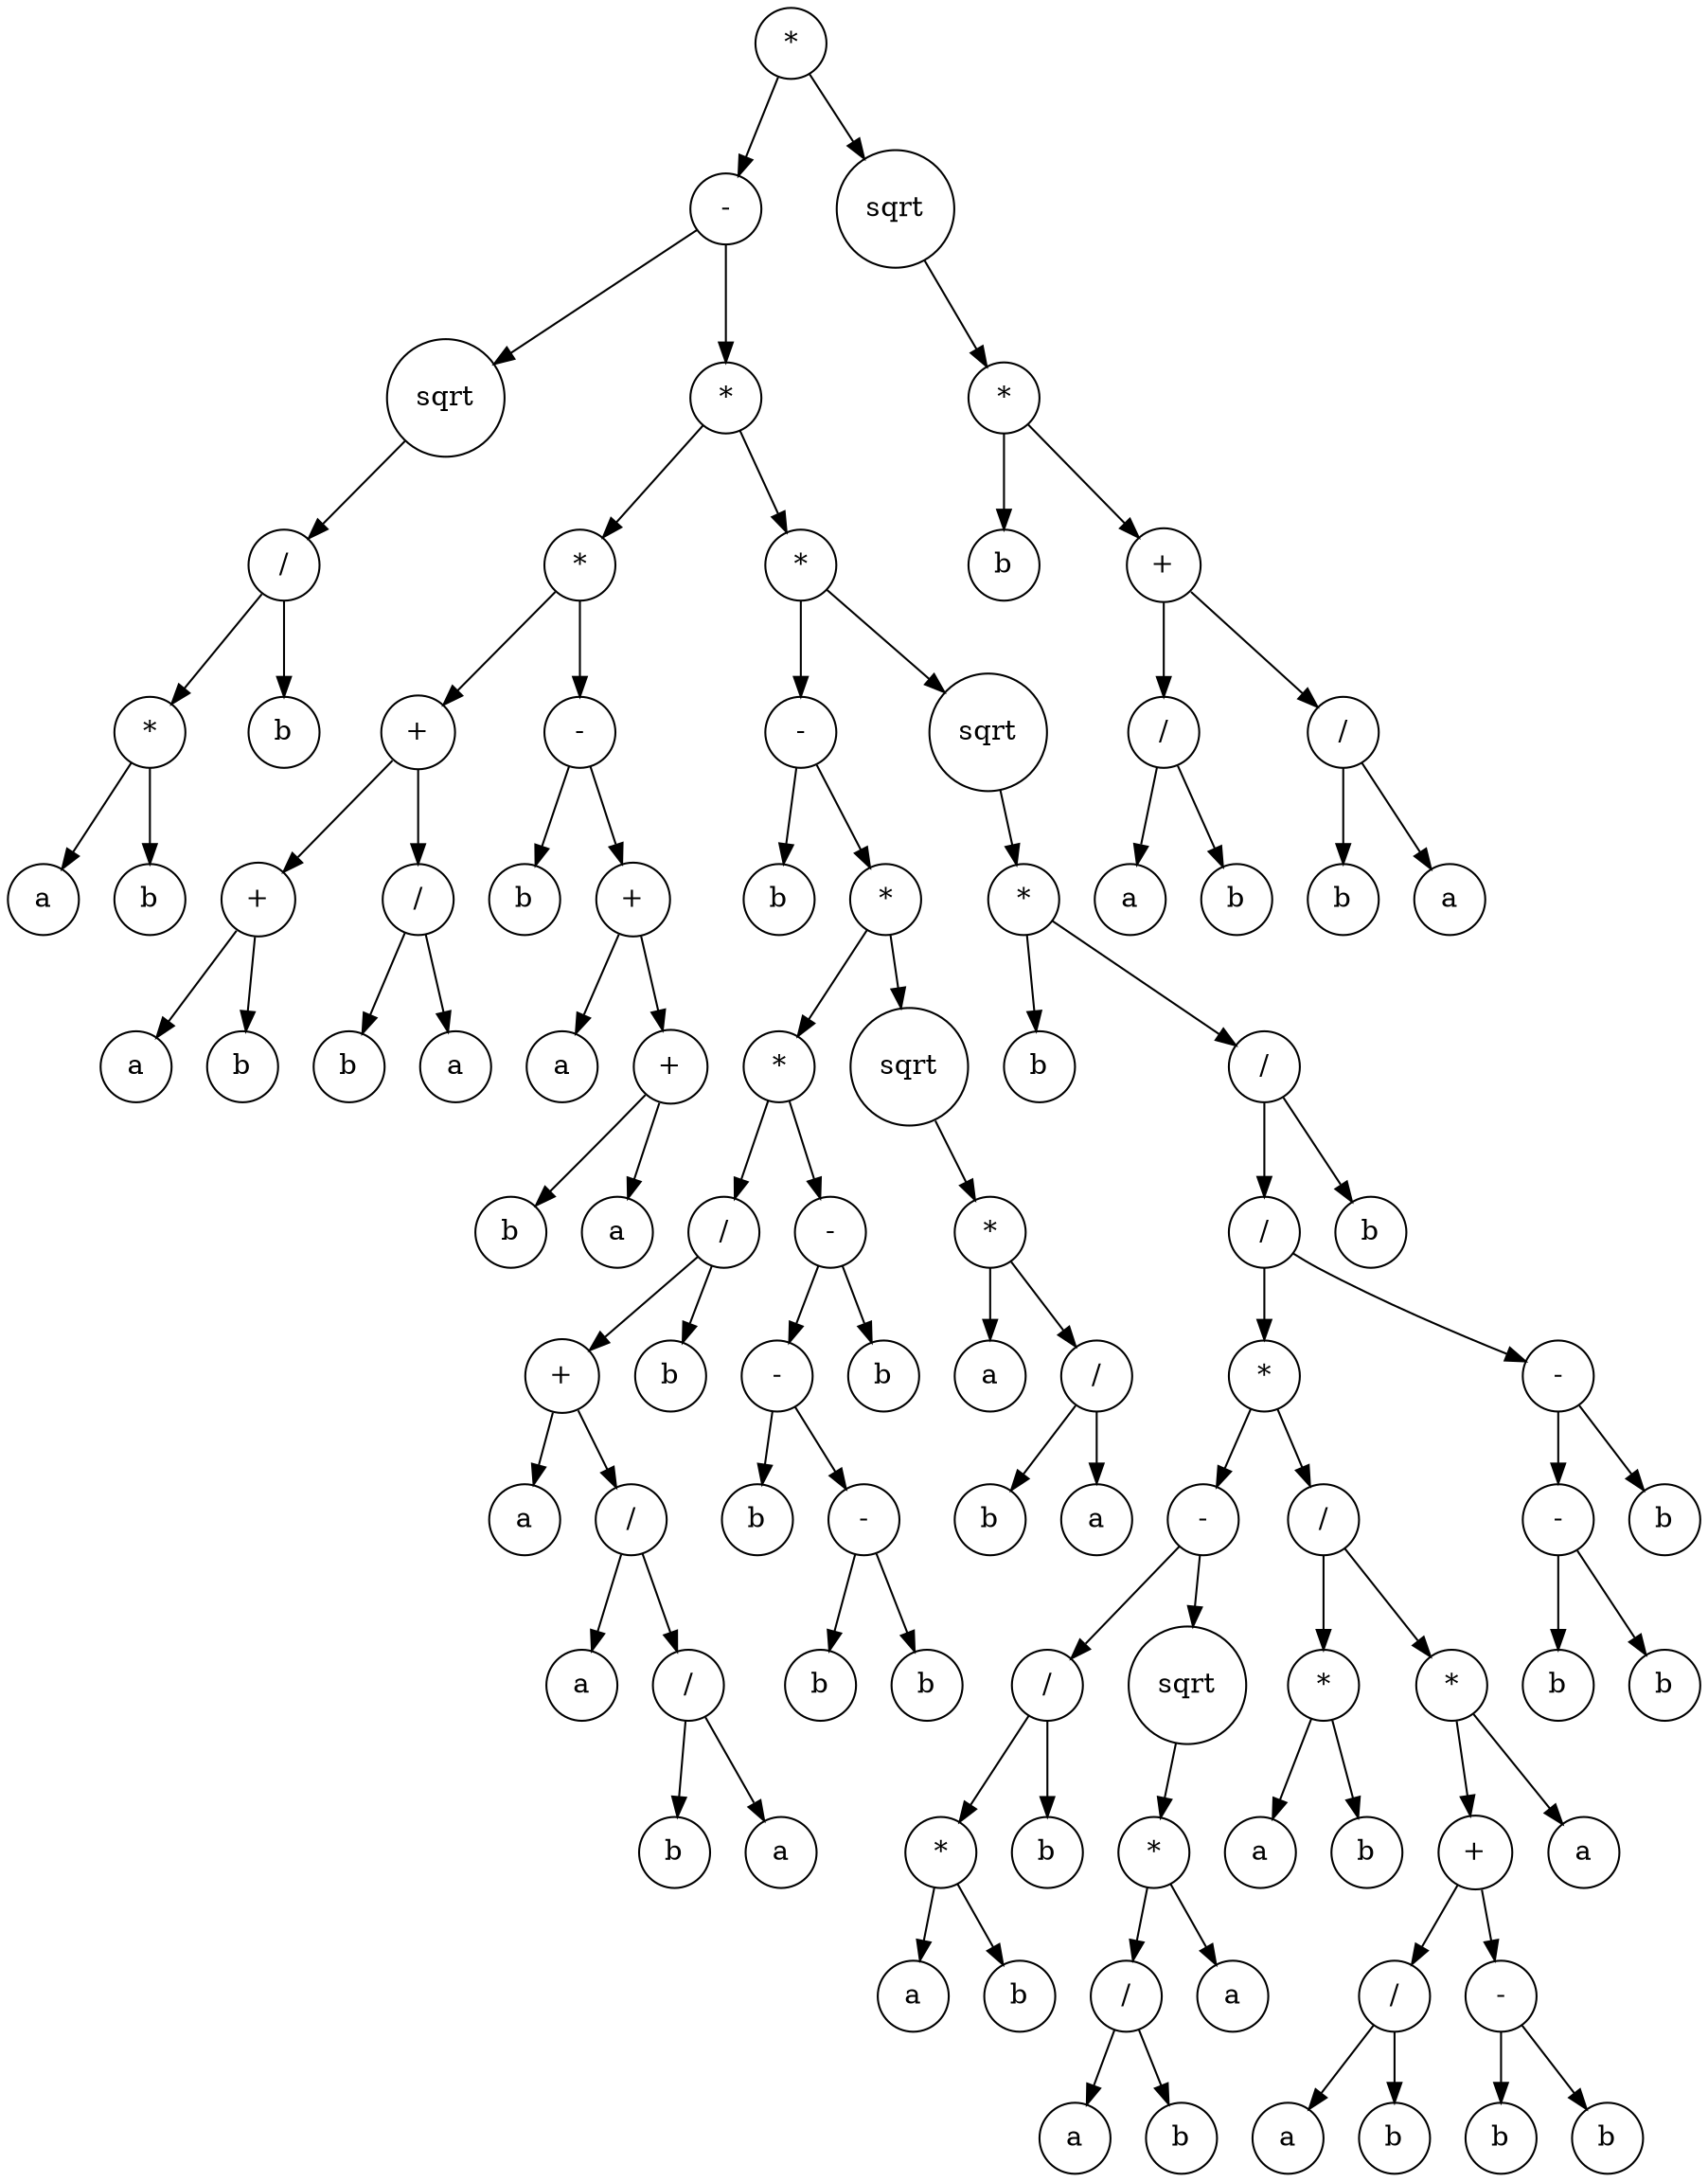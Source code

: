digraph g {
graph [ordering=out];
node [shape=circle];
n[label = "*"];
n0[label = "-"];
n00[label = "sqrt"];
n000[label = "/"];
n0000[label = "*"];
n00000[label = "a"];
n0000 -> n00000;
n00001[label = "b"];
n0000 -> n00001;
n000 -> n0000;
n0001[label = "b"];
n000 -> n0001;
n00 -> n000;
n0 -> n00;
n01[label = "*"];
n010[label = "*"];
n0100[label = "+"];
n01000[label = "+"];
n010000[label = "a"];
n01000 -> n010000;
n010001[label = "b"];
n01000 -> n010001;
n0100 -> n01000;
n01001[label = "/"];
n010010[label = "b"];
n01001 -> n010010;
n010011[label = "a"];
n01001 -> n010011;
n0100 -> n01001;
n010 -> n0100;
n0101[label = "-"];
n01010[label = "b"];
n0101 -> n01010;
n01011[label = "+"];
n010110[label = "a"];
n01011 -> n010110;
n010111[label = "+"];
n0101110[label = "b"];
n010111 -> n0101110;
n0101111[label = "a"];
n010111 -> n0101111;
n01011 -> n010111;
n0101 -> n01011;
n010 -> n0101;
n01 -> n010;
n011[label = "*"];
n0110[label = "-"];
n01100[label = "b"];
n0110 -> n01100;
n01101[label = "*"];
n011010[label = "*"];
n0110100[label = "/"];
n01101000[label = "+"];
n011010000[label = "a"];
n01101000 -> n011010000;
n011010001[label = "/"];
n0110100010[label = "a"];
n011010001 -> n0110100010;
n0110100011[label = "/"];
n01101000110[label = "b"];
n0110100011 -> n01101000110;
n01101000111[label = "a"];
n0110100011 -> n01101000111;
n011010001 -> n0110100011;
n01101000 -> n011010001;
n0110100 -> n01101000;
n01101001[label = "b"];
n0110100 -> n01101001;
n011010 -> n0110100;
n0110101[label = "-"];
n01101010[label = "-"];
n011010100[label = "b"];
n01101010 -> n011010100;
n011010101[label = "-"];
n0110101010[label = "b"];
n011010101 -> n0110101010;
n0110101011[label = "b"];
n011010101 -> n0110101011;
n01101010 -> n011010101;
n0110101 -> n01101010;
n01101011[label = "b"];
n0110101 -> n01101011;
n011010 -> n0110101;
n01101 -> n011010;
n011011[label = "sqrt"];
n0110110[label = "*"];
n01101100[label = "a"];
n0110110 -> n01101100;
n01101101[label = "/"];
n011011010[label = "b"];
n01101101 -> n011011010;
n011011011[label = "a"];
n01101101 -> n011011011;
n0110110 -> n01101101;
n011011 -> n0110110;
n01101 -> n011011;
n0110 -> n01101;
n011 -> n0110;
n0111[label = "sqrt"];
n01110[label = "*"];
n011100[label = "b"];
n01110 -> n011100;
n011101[label = "/"];
n0111010[label = "/"];
n01110100[label = "*"];
n011101000[label = "-"];
n0111010000[label = "/"];
n01110100000[label = "*"];
n011101000000[label = "a"];
n01110100000 -> n011101000000;
n011101000001[label = "b"];
n01110100000 -> n011101000001;
n0111010000 -> n01110100000;
n01110100001[label = "b"];
n0111010000 -> n01110100001;
n011101000 -> n0111010000;
n0111010001[label = "sqrt"];
n01110100010[label = "*"];
n011101000100[label = "/"];
n0111010001000[label = "a"];
n011101000100 -> n0111010001000;
n0111010001001[label = "b"];
n011101000100 -> n0111010001001;
n01110100010 -> n011101000100;
n011101000101[label = "a"];
n01110100010 -> n011101000101;
n0111010001 -> n01110100010;
n011101000 -> n0111010001;
n01110100 -> n011101000;
n011101001[label = "/"];
n0111010010[label = "*"];
n01110100100[label = "a"];
n0111010010 -> n01110100100;
n01110100101[label = "b"];
n0111010010 -> n01110100101;
n011101001 -> n0111010010;
n0111010011[label = "*"];
n01110100110[label = "+"];
n011101001100[label = "/"];
n0111010011000[label = "a"];
n011101001100 -> n0111010011000;
n0111010011001[label = "b"];
n011101001100 -> n0111010011001;
n01110100110 -> n011101001100;
n011101001101[label = "-"];
n0111010011010[label = "b"];
n011101001101 -> n0111010011010;
n0111010011011[label = "b"];
n011101001101 -> n0111010011011;
n01110100110 -> n011101001101;
n0111010011 -> n01110100110;
n01110100111[label = "a"];
n0111010011 -> n01110100111;
n011101001 -> n0111010011;
n01110100 -> n011101001;
n0111010 -> n01110100;
n01110101[label = "-"];
n011101010[label = "-"];
n0111010100[label = "b"];
n011101010 -> n0111010100;
n0111010101[label = "b"];
n011101010 -> n0111010101;
n01110101 -> n011101010;
n011101011[label = "b"];
n01110101 -> n011101011;
n0111010 -> n01110101;
n011101 -> n0111010;
n0111011[label = "b"];
n011101 -> n0111011;
n01110 -> n011101;
n0111 -> n01110;
n011 -> n0111;
n01 -> n011;
n0 -> n01;
n -> n0;
n1[label = "sqrt"];
n10[label = "*"];
n100[label = "b"];
n10 -> n100;
n101[label = "+"];
n1010[label = "/"];
n10100[label = "a"];
n1010 -> n10100;
n10101[label = "b"];
n1010 -> n10101;
n101 -> n1010;
n1011[label = "/"];
n10110[label = "b"];
n1011 -> n10110;
n10111[label = "a"];
n1011 -> n10111;
n101 -> n1011;
n10 -> n101;
n1 -> n10;
n -> n1;
}
